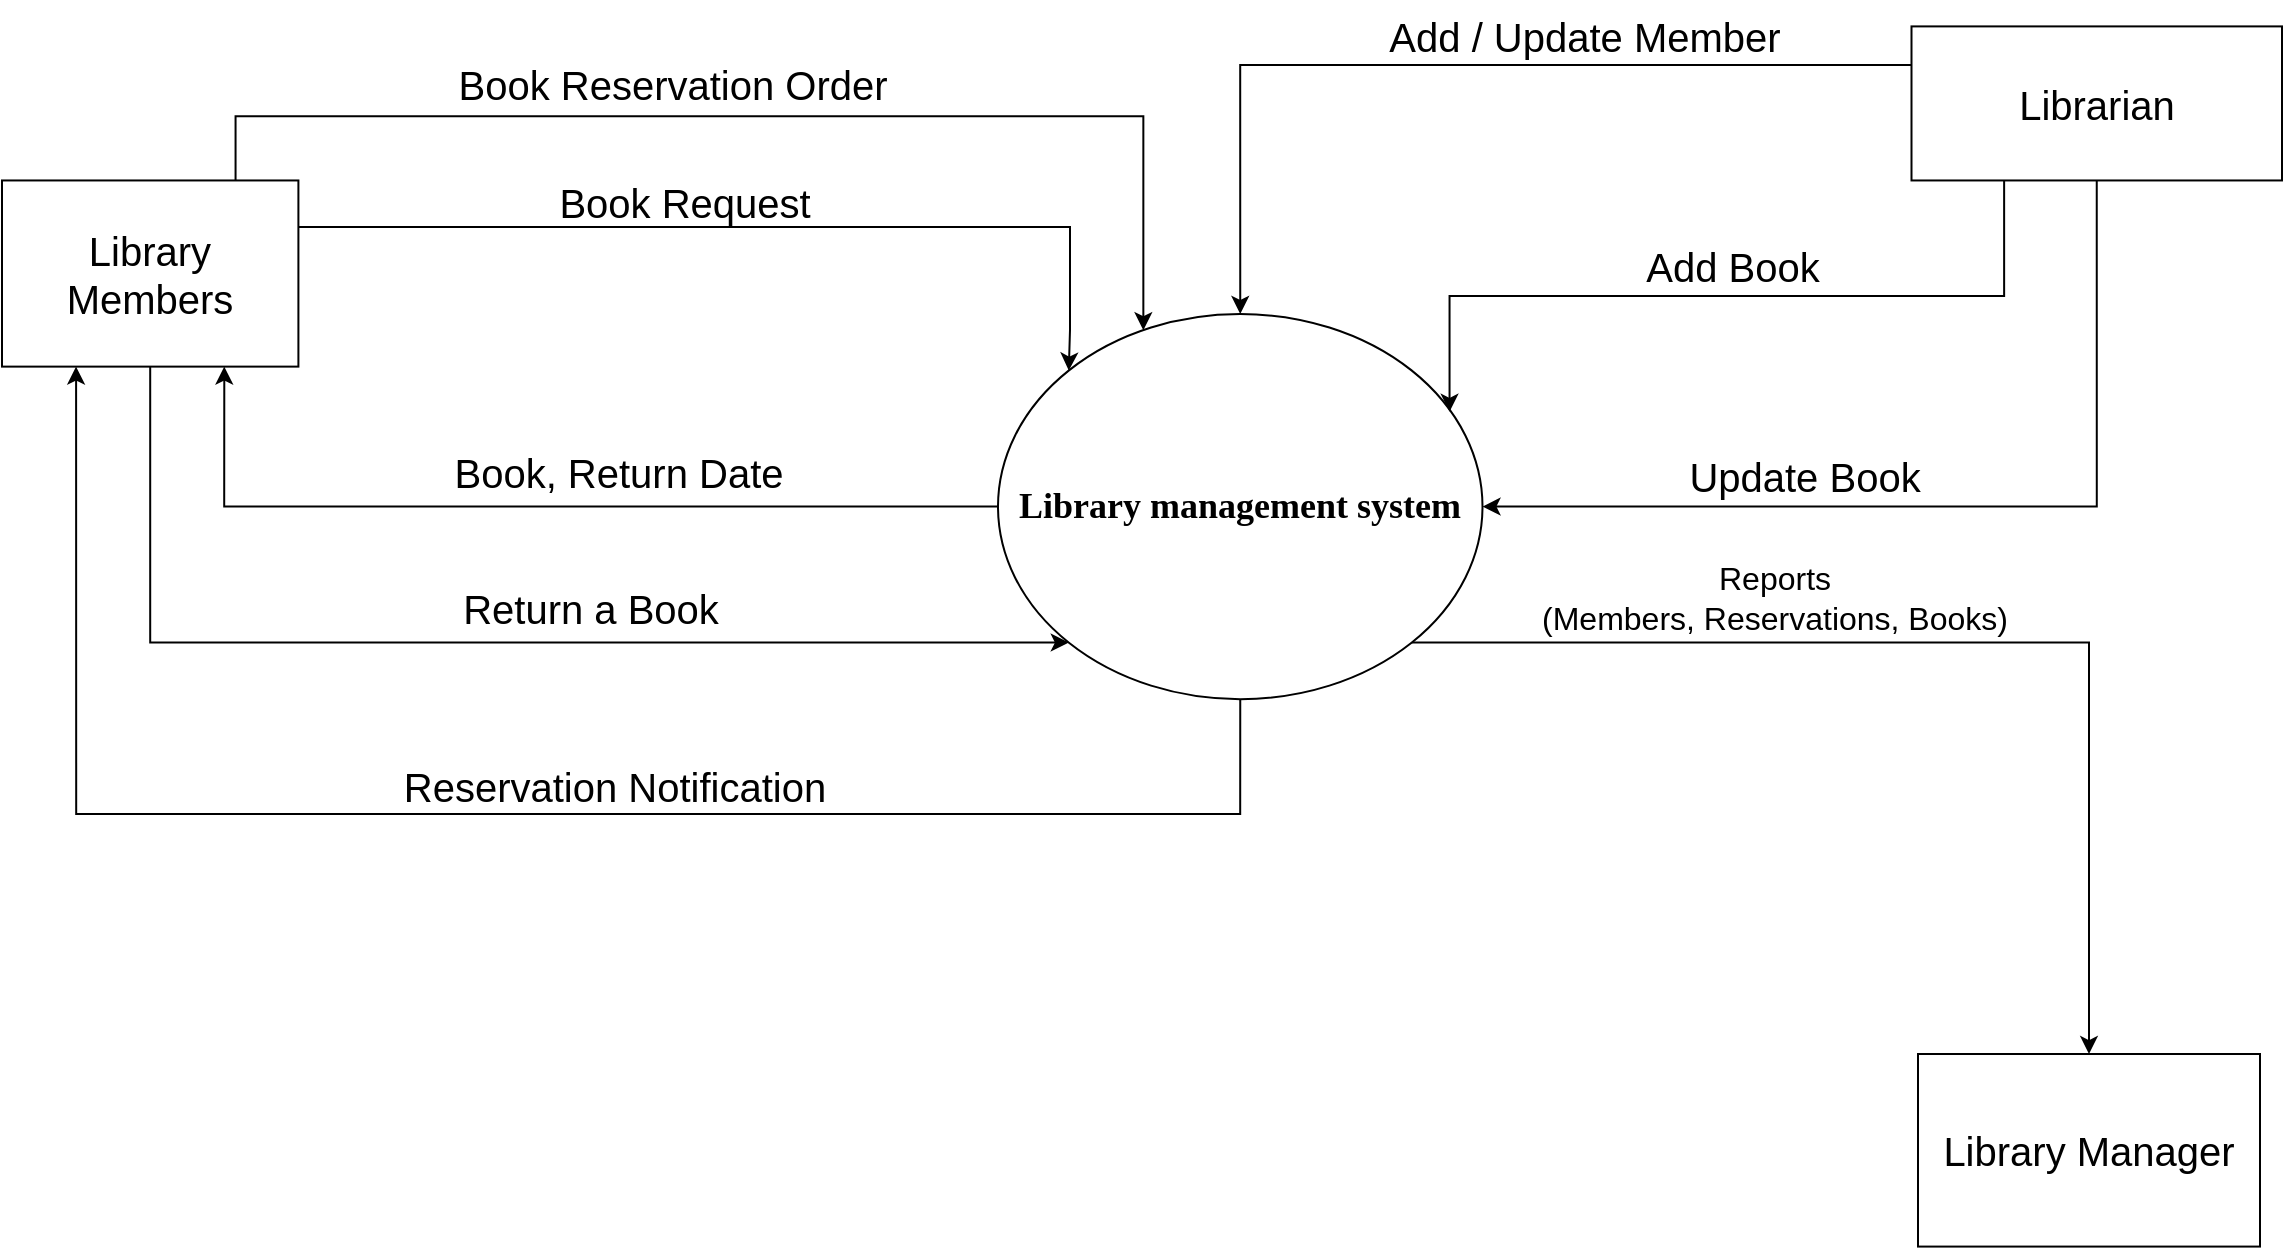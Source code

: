 <mxfile version="23.1.5" type="device">
  <diagram name="Page-1" id="qPSxW7D2yFV_Xe5P6E8P">
    <mxGraphModel dx="519" dy="434" grid="0" gridSize="10" guides="1" tooltips="1" connect="1" arrows="1" fold="1" page="1" pageScale="1" pageWidth="1169" pageHeight="827" math="0" shadow="0">
      <root>
        <mxCell id="0" />
        <mxCell id="1" parent="0" />
        <mxCell id="DAH1wKKM-QWOaFqPa0QI-3" style="edgeStyle=orthogonalEdgeStyle;rounded=0;orthogonalLoop=1;jettySize=auto;html=1;exitX=1;exitY=1;exitDx=0;exitDy=0;entryX=0.5;entryY=0;entryDx=0;entryDy=0;" parent="1" source="XqLzsYDsnyS6kK-KGQqA-3" target="DH00FvAJnnbW6bKAE-SL-9" edge="1">
          <mxGeometry relative="1" as="geometry" />
        </mxCell>
        <mxCell id="DAH1wKKM-QWOaFqPa0QI-4" style="edgeStyle=orthogonalEdgeStyle;rounded=0;orthogonalLoop=1;jettySize=auto;html=1;exitX=0.5;exitY=1;exitDx=0;exitDy=0;entryX=0.25;entryY=1;entryDx=0;entryDy=0;" parent="1" source="XqLzsYDsnyS6kK-KGQqA-3" target="XqLzsYDsnyS6kK-KGQqA-5" edge="1">
          <mxGeometry relative="1" as="geometry">
            <Array as="points">
              <mxPoint x="636" y="905" />
              <mxPoint x="54" y="905" />
            </Array>
          </mxGeometry>
        </mxCell>
        <mxCell id="XqLzsYDsnyS6kK-KGQqA-3" value="&lt;font style=&quot;font-size: 18px;&quot; face=&quot;Verdana&quot;&gt;&lt;b style=&quot;font-size: 18px;&quot;&gt;Library management system&lt;/b&gt;&lt;/font&gt;" style="ellipse;whiteSpace=wrap;html=1;movable=1;resizable=1;rotatable=1;deletable=1;editable=1;locked=0;connectable=1;container=0;fontSize=18;" parent="1" vertex="1">
          <mxGeometry x="515" y="654.997" width="242.25" height="192.575" as="geometry" />
        </mxCell>
        <mxCell id="DH00FvAJnnbW6bKAE-SL-2" style="edgeStyle=orthogonalEdgeStyle;rounded=0;orthogonalLoop=1;jettySize=auto;html=1;exitX=0.5;exitY=1;exitDx=0;exitDy=0;entryX=0;entryY=1;entryDx=0;entryDy=0;" parent="1" source="XqLzsYDsnyS6kK-KGQqA-5" target="XqLzsYDsnyS6kK-KGQqA-3" edge="1">
          <mxGeometry relative="1" as="geometry" />
        </mxCell>
        <mxCell id="DAH1wKKM-QWOaFqPa0QI-1" style="edgeStyle=orthogonalEdgeStyle;rounded=0;orthogonalLoop=1;jettySize=auto;html=1;exitX=1;exitY=0.25;exitDx=0;exitDy=0;entryX=0;entryY=0;entryDx=0;entryDy=0;" parent="1" source="XqLzsYDsnyS6kK-KGQqA-5" target="XqLzsYDsnyS6kK-KGQqA-3" edge="1">
          <mxGeometry relative="1" as="geometry">
            <Array as="points">
              <mxPoint x="551" y="611" />
              <mxPoint x="551" y="663" />
            </Array>
          </mxGeometry>
        </mxCell>
        <mxCell id="XqLzsYDsnyS6kK-KGQqA-5" value="&lt;font style=&quot;font-size: 20px;&quot;&gt;Library Members&lt;br style=&quot;font-size: 20px;&quot;&gt;&lt;/font&gt;" style="rounded=0;whiteSpace=wrap;html=1;container=0;fontSize=20;" parent="1" vertex="1">
          <mxGeometry x="17" y="588.228" width="148.2" height="93.078" as="geometry" />
        </mxCell>
        <mxCell id="PlGmfiSZm8DJ5U56nJp8-26" style="edgeStyle=orthogonalEdgeStyle;rounded=0;orthogonalLoop=1;jettySize=auto;html=1;exitX=0;exitY=0.25;exitDx=0;exitDy=0;entryX=0.5;entryY=0;entryDx=0;entryDy=0;" parent="1" source="PlGmfiSZm8DJ5U56nJp8-3" target="XqLzsYDsnyS6kK-KGQqA-3" edge="1">
          <mxGeometry relative="1" as="geometry" />
        </mxCell>
        <mxCell id="PlGmfiSZm8DJ5U56nJp8-30" style="edgeStyle=orthogonalEdgeStyle;rounded=0;orthogonalLoop=1;jettySize=auto;html=1;exitX=0.5;exitY=1;exitDx=0;exitDy=0;entryX=1;entryY=0.5;entryDx=0;entryDy=0;" parent="1" source="PlGmfiSZm8DJ5U56nJp8-3" target="XqLzsYDsnyS6kK-KGQqA-3" edge="1">
          <mxGeometry relative="1" as="geometry" />
        </mxCell>
        <mxCell id="PlGmfiSZm8DJ5U56nJp8-3" value="&lt;font style=&quot;font-size: 20px;&quot;&gt;Librarian&lt;br style=&quot;font-size: 20px;&quot;&gt;&lt;/font&gt;" style="rounded=0;whiteSpace=wrap;html=1;container=0;fontSize=20;" parent="1" vertex="1">
          <mxGeometry x="971.75" y="511.198" width="185.25" height="77.03" as="geometry" />
        </mxCell>
        <mxCell id="PlGmfiSZm8DJ5U56nJp8-5" value="&lt;font style=&quot;font-size: 20px;&quot;&gt;&lt;font style=&quot;font-size: 20px;&quot;&gt;Book Request&lt;/font&gt;&lt;br style=&quot;font-size: 20px;&quot;&gt;&lt;/font&gt;" style="text;html=1;align=center;verticalAlign=middle;resizable=0;points=[];autosize=1;strokeColor=none;fillColor=none;rotation=0;container=0;fontSize=20;" parent="1" vertex="1">
          <mxGeometry x="286.004" y="581.003" width="144" height="36" as="geometry" />
        </mxCell>
        <mxCell id="PlGmfiSZm8DJ5U56nJp8-17" value="Book, Return Date" style="text;html=1;align=center;verticalAlign=middle;resizable=0;points=[];autosize=1;strokeColor=none;fillColor=none;container=0;fontSize=20;" parent="1" vertex="1">
          <mxGeometry x="229.997" y="713.999" width="190" height="40" as="geometry" />
        </mxCell>
        <mxCell id="PlGmfiSZm8DJ5U56nJp8-27" value="Add / Update Member" style="text;html=1;align=center;verticalAlign=middle;resizable=0;points=[];autosize=1;strokeColor=none;fillColor=none;container=0;fontSize=20;" parent="1" vertex="1">
          <mxGeometry x="700.538" y="498" width="214" height="36" as="geometry" />
        </mxCell>
        <mxCell id="PlGmfiSZm8DJ5U56nJp8-34" value="&lt;font style=&quot;font-size: 16px;&quot;&gt;Reports&lt;br style=&quot;font-size: 16px;&quot;&gt;(Members, Reservations, Books)&lt;/font&gt;" style="text;html=1;align=center;verticalAlign=middle;resizable=0;points=[];autosize=1;strokeColor=none;fillColor=none;container=0;fontSize=16;" parent="1" vertex="1">
          <mxGeometry x="777.247" y="772.003" width="251" height="50" as="geometry" />
        </mxCell>
        <mxCell id="DH00FvAJnnbW6bKAE-SL-3" value="Return a Book" style="text;html=1;align=center;verticalAlign=middle;resizable=0;points=[];autosize=1;strokeColor=none;fillColor=none;container=0;fontSize=20;" parent="1" vertex="1">
          <mxGeometry x="236.004" y="782.005" width="150" height="40" as="geometry" />
        </mxCell>
        <mxCell id="DH00FvAJnnbW6bKAE-SL-4" style="edgeStyle=orthogonalEdgeStyle;rounded=0;orthogonalLoop=1;jettySize=auto;html=1;exitX=0;exitY=0.5;exitDx=0;exitDy=0;entryX=0.75;entryY=1;entryDx=0;entryDy=0;" parent="1" source="XqLzsYDsnyS6kK-KGQqA-3" target="XqLzsYDsnyS6kK-KGQqA-5" edge="1">
          <mxGeometry relative="1" as="geometry">
            <mxPoint x="145.25" y="684.515" as="targetPoint" />
          </mxGeometry>
        </mxCell>
        <mxCell id="DH00FvAJnnbW6bKAE-SL-7" value="Book Reservation Order" style="text;html=1;align=center;verticalAlign=middle;resizable=0;points=[];autosize=1;strokeColor=none;fillColor=none;container=0;fontSize=20;" parent="1" vertex="1">
          <mxGeometry x="232.15" y="519.647" width="240" height="40" as="geometry" />
        </mxCell>
        <mxCell id="DH00FvAJnnbW6bKAE-SL-8" style="edgeStyle=elbowEdgeStyle;rounded=0;orthogonalLoop=1;jettySize=auto;elbow=vertical;html=1;exitX=0.788;exitY=-0.002;exitDx=0;exitDy=0;entryX=0.3;entryY=0.042;entryDx=0;entryDy=0;entryPerimeter=0;exitPerimeter=0;" parent="1" source="XqLzsYDsnyS6kK-KGQqA-5" target="XqLzsYDsnyS6kK-KGQqA-3" edge="1">
          <mxGeometry relative="1" as="geometry">
            <mxPoint x="215.075" y="647.605" as="sourcePoint" />
            <mxPoint x="591.275" y="636.372" as="targetPoint" />
            <Array as="points">
              <mxPoint x="401.75" y="556.132" />
              <mxPoint x="487.25" y="556.132" />
              <mxPoint x="487.25" y="556.132" />
            </Array>
          </mxGeometry>
        </mxCell>
        <mxCell id="DH00FvAJnnbW6bKAE-SL-9" value="&lt;font style=&quot;font-size: 20px;&quot;&gt;Library Manager&lt;/font&gt;" style="rounded=0;whiteSpace=wrap;html=1;container=0;fontSize=13;" parent="1" vertex="1">
          <mxGeometry x="975" y="1025.003" width="171" height="96.287" as="geometry" />
        </mxCell>
        <mxCell id="DH00FvAJnnbW6bKAE-SL-11" style="edgeStyle=elbowEdgeStyle;rounded=0;orthogonalLoop=1;jettySize=auto;elbow=vertical;html=1;exitX=0.25;exitY=1;exitDx=0;exitDy=0;entryX=0.932;entryY=0.254;entryDx=0;entryDy=0;entryPerimeter=0;" parent="1" source="PlGmfiSZm8DJ5U56nJp8-3" target="XqLzsYDsnyS6kK-KGQqA-3" edge="1">
          <mxGeometry relative="1" as="geometry" />
        </mxCell>
        <mxCell id="DAH1wKKM-QWOaFqPa0QI-5" value="Reservation Notification" style="text;html=1;align=center;verticalAlign=middle;resizable=0;points=[];autosize=1;strokeColor=none;fillColor=none;fontSize=20;" parent="1" vertex="1">
          <mxGeometry x="208" y="873" width="229" height="36" as="geometry" />
        </mxCell>
        <mxCell id="DAH1wKKM-QWOaFqPa0QI-6" value="Update Book" style="text;html=1;align=center;verticalAlign=middle;resizable=0;points=[];autosize=1;strokeColor=none;fillColor=none;container=0;fontSize=20;" parent="1" vertex="1">
          <mxGeometry x="850.998" y="718" width="134" height="36" as="geometry" />
        </mxCell>
        <mxCell id="XZeM-M_cUiclc3aZlOUi-1" value="Add Book" style="text;html=1;align=center;verticalAlign=middle;resizable=0;points=[];autosize=1;strokeColor=none;fillColor=none;container=0;fontSize=20;" vertex="1" parent="1">
          <mxGeometry x="829.998" y="613" width="105" height="36" as="geometry" />
        </mxCell>
      </root>
    </mxGraphModel>
  </diagram>
</mxfile>
